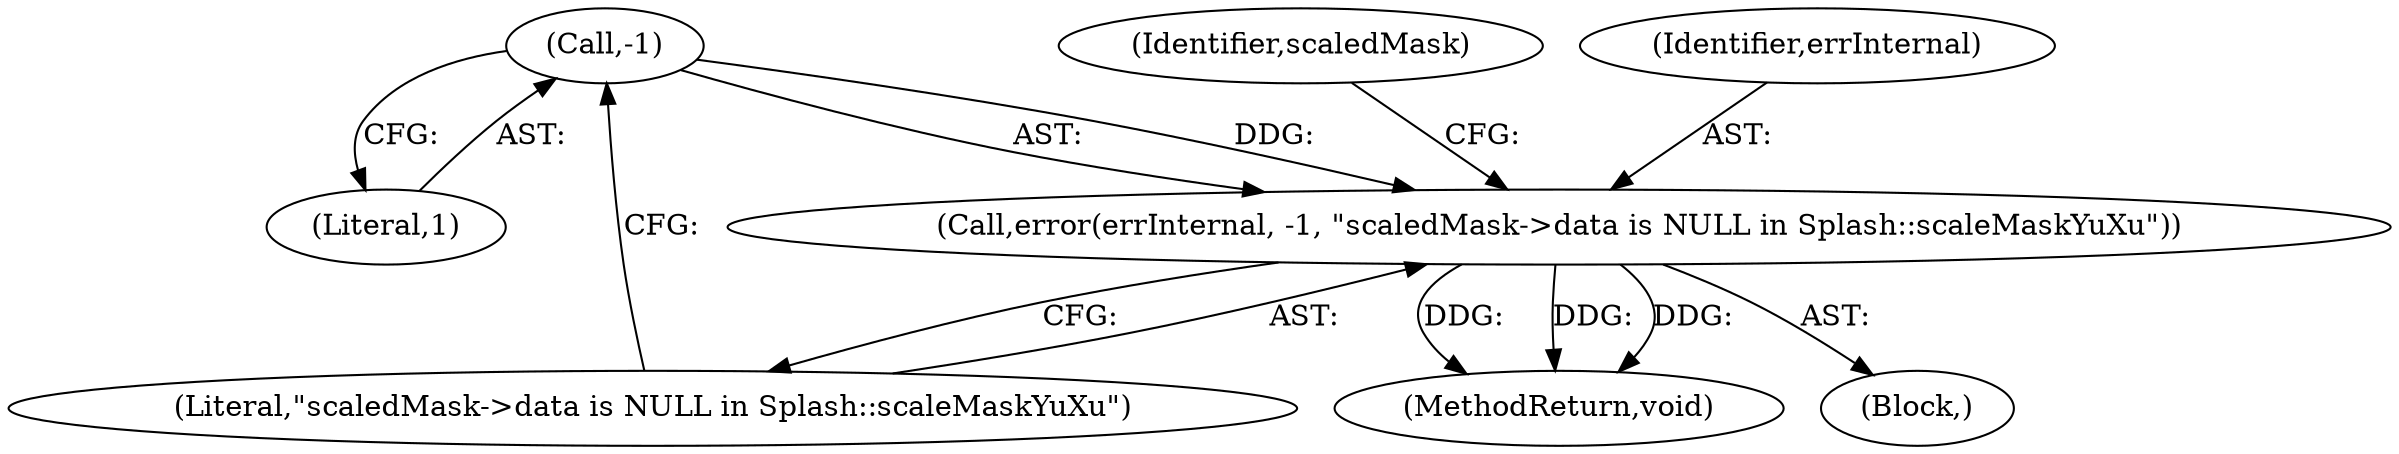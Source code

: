 digraph "1_poppler_a9b8ab4657dec65b8b86c225d12c533ad7e984e2@del" {
"1000634" [label="(Call,-1)"];
"1000632" [label="(Call,error(errInternal, -1, \"scaledMask->data is NULL in Splash::scaleMaskYuXu\"))"];
"1000638" [label="(Identifier,scaledMask)"];
"1000632" [label="(Call,error(errInternal, -1, \"scaledMask->data is NULL in Splash::scaleMaskYuXu\"))"];
"1000636" [label="(Literal,\"scaledMask->data is NULL in Splash::scaleMaskYuXu\")"];
"1000635" [label="(Literal,1)"];
"1000633" [label="(Identifier,errInternal)"];
"1001774" [label="(MethodReturn,void)"];
"1000634" [label="(Call,-1)"];
"1000631" [label="(Block,)"];
"1000634" -> "1000632"  [label="AST: "];
"1000634" -> "1000635"  [label="CFG: "];
"1000635" -> "1000634"  [label="AST: "];
"1000636" -> "1000634"  [label="CFG: "];
"1000634" -> "1000632"  [label="DDG: "];
"1000632" -> "1000631"  [label="AST: "];
"1000632" -> "1000636"  [label="CFG: "];
"1000633" -> "1000632"  [label="AST: "];
"1000636" -> "1000632"  [label="AST: "];
"1000638" -> "1000632"  [label="CFG: "];
"1000632" -> "1001774"  [label="DDG: "];
"1000632" -> "1001774"  [label="DDG: "];
"1000632" -> "1001774"  [label="DDG: "];
}
